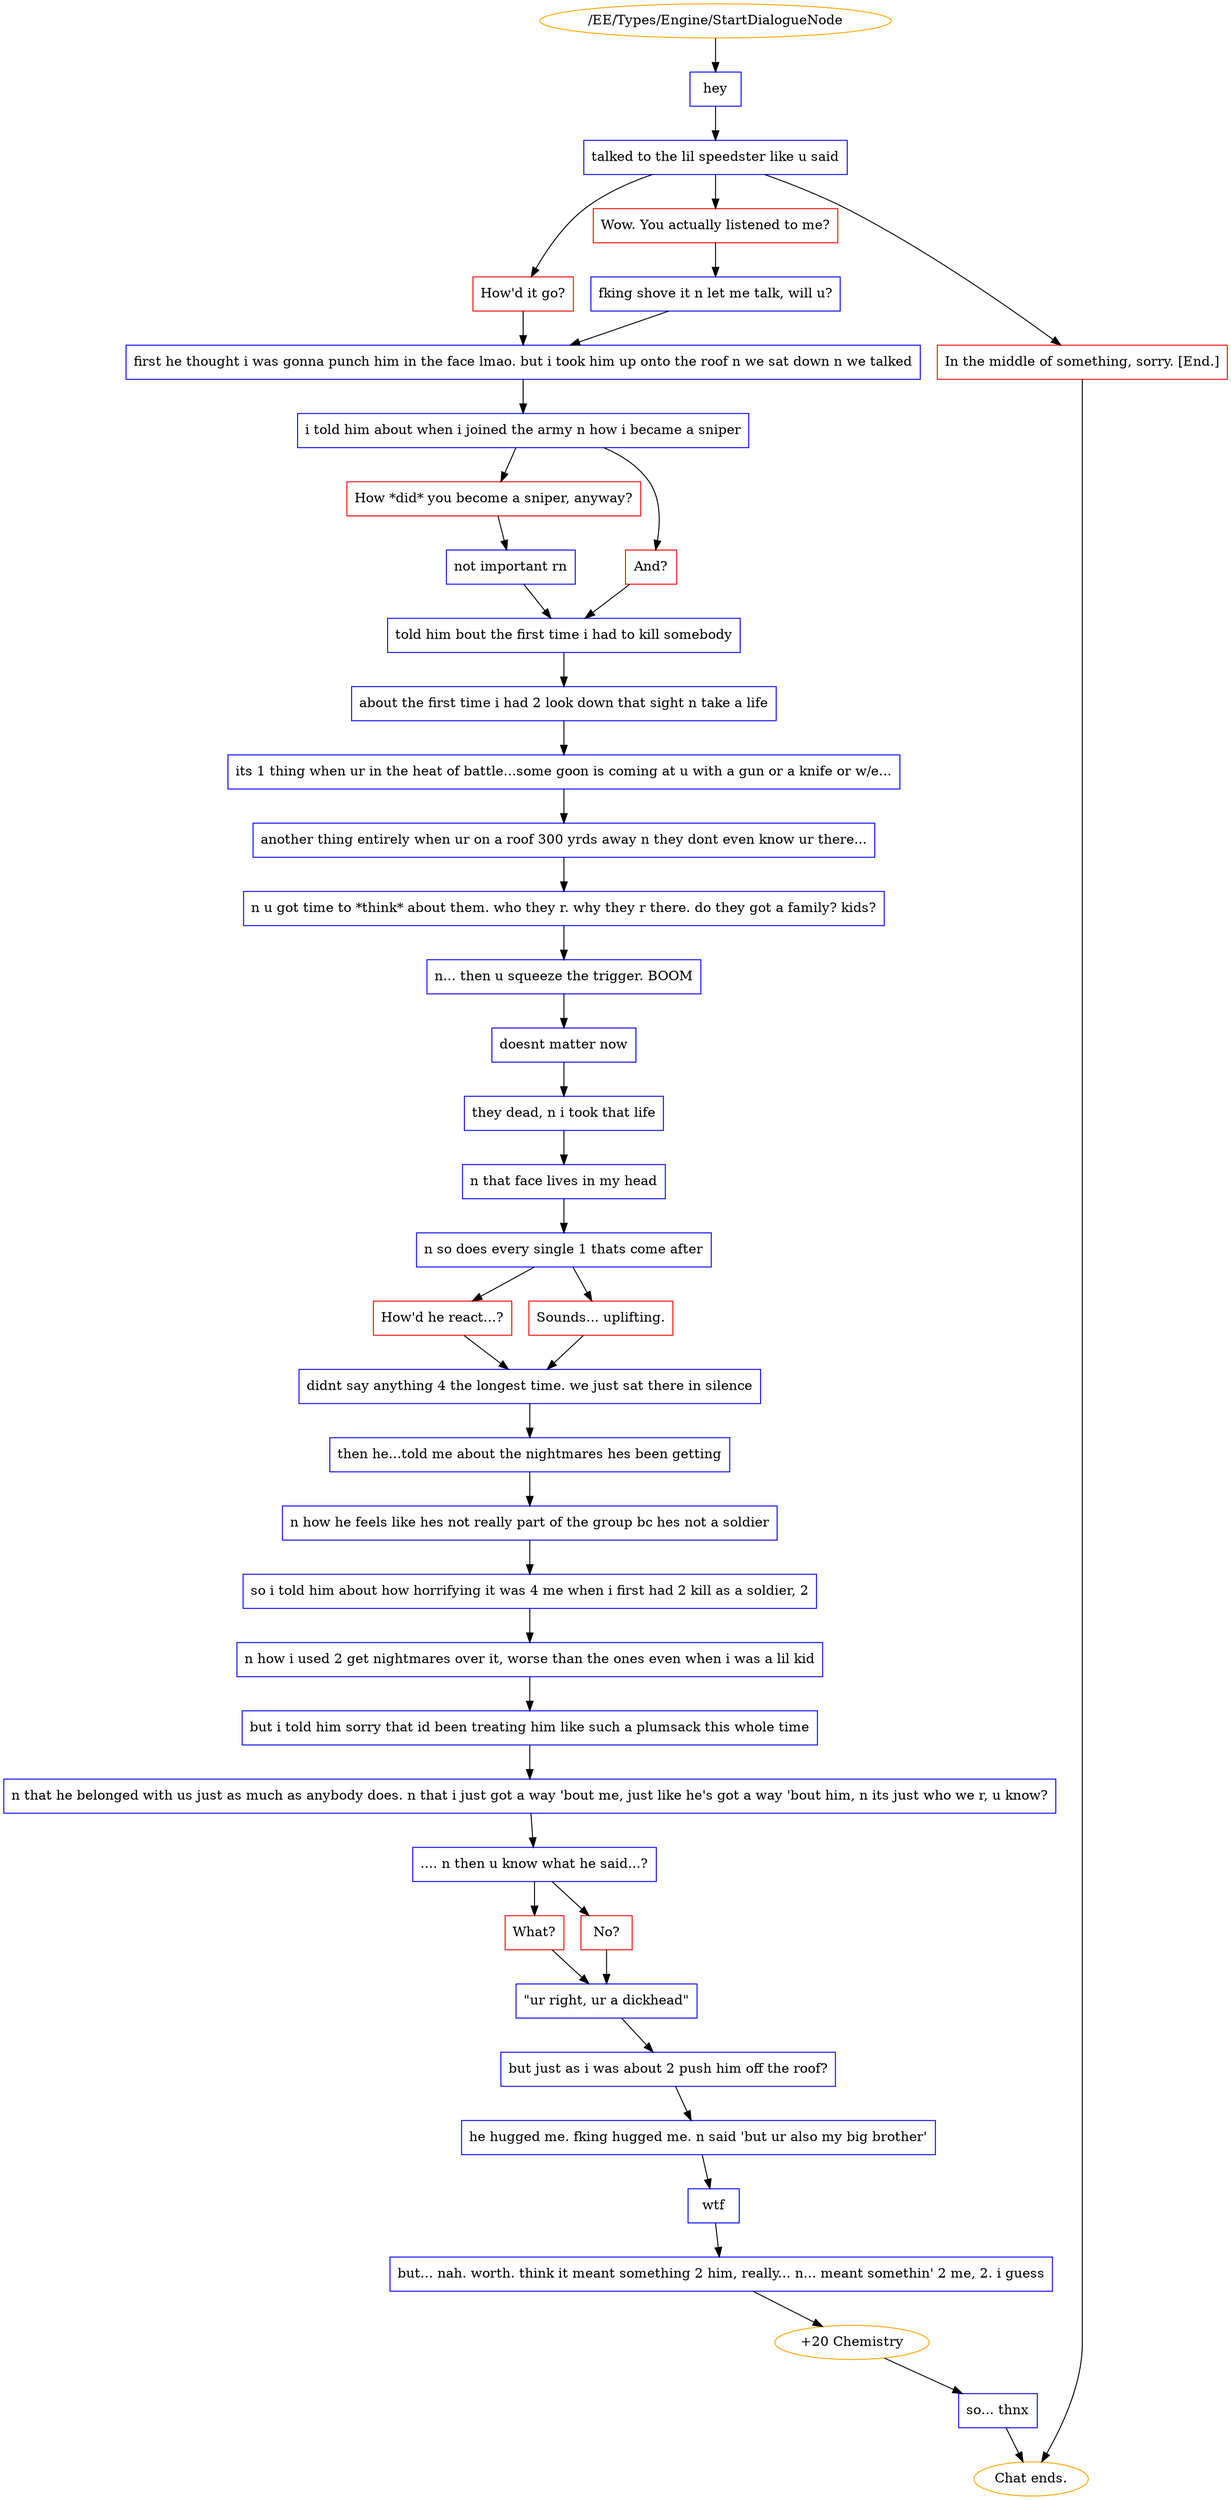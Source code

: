digraph {
	1845 [label="/EE/Types/Engine/StartDialogueNode",color=orange];
		1845 -> 1846;
	1846 [label="hey",shape=box,color=blue];
		1846 -> 1847;
	1847 [label="talked to the lil speedster like u said",shape=box,color=blue];
		1847 -> 1850;
		1847 -> 1848;
		1847 -> 1853;
	1850 [label="How'd it go?",shape=box,color=red];
		1850 -> 1849;
	1848 [label="Wow. You actually listened to me?",shape=box,color=red];
		1848 -> 1851;
	1853 [label="In the middle of something, sorry. [End.]",shape=box,color=red];
		1853 -> "Chat ends.";
	1849 [label="first he thought i was gonna punch him in the face lmao. but i took him up onto the roof n we sat down n we talked",shape=box,color=blue];
		1849 -> 1854;
	1851 [label="fking shove it n let me talk, will u?",shape=box,color=blue];
		1851 -> 1849;
	"Chat ends." [color=orange];
	1854 [label="i told him about when i joined the army n how i became a sniper",shape=box,color=blue];
		1854 -> 1856;
		1854 -> 1855;
	1856 [label="How *did* you become a sniper, anyway?",shape=box,color=red];
		1856 -> 1857;
	1855 [label="And?",shape=box,color=red];
		1855 -> 1858;
	1857 [label="not important rn",shape=box,color=blue];
		1857 -> 1858;
	1858 [label="told him bout the first time i had to kill somebody",shape=box,color=blue];
		1858 -> 1859;
	1859 [label="about the first time i had 2 look down that sight n take a life",shape=box,color=blue];
		1859 -> 1860;
	1860 [label="its 1 thing when ur in the heat of battle...some goon is coming at u with a gun or a knife or w/e...",shape=box,color=blue];
		1860 -> 1861;
	1861 [label="another thing entirely when ur on a roof 300 yrds away n they dont even know ur there...",shape=box,color=blue];
		1861 -> 1864;
	1864 [label="n u got time to *think* about them. who they r. why they r there. do they got a family? kids?",shape=box,color=blue];
		1864 -> 1862;
	1862 [label="n... then u squeeze the trigger. BOOM",shape=box,color=blue];
		1862 -> 1863;
	1863 [label="doesnt matter now",shape=box,color=blue];
		1863 -> 1865;
	1865 [label="they dead, n i took that life",shape=box,color=blue];
		1865 -> 1866;
	1866 [label="n that face lives in my head",shape=box,color=blue];
		1866 -> 1867;
	1867 [label="n so does every single 1 thats come after",shape=box,color=blue];
		1867 -> 1868;
		1867 -> 1869;
	1868 [label="How'd he react...?",shape=box,color=red];
		1868 -> 1871;
	1869 [label="Sounds... uplifting.",shape=box,color=red];
		1869 -> 1871;
	1871 [label="didnt say anything 4 the longest time. we just sat there in silence",shape=box,color=blue];
		1871 -> 1877;
	1877 [label="then he...told me about the nightmares hes been getting",shape=box,color=blue];
		1877 -> 1874;
	1874 [label="n how he feels like hes not really part of the group bc hes not a soldier",shape=box,color=blue];
		1874 -> 1872;
	1872 [label="so i told him about how horrifying it was 4 me when i first had 2 kill as a soldier, 2",shape=box,color=blue];
		1872 -> 1873;
	1873 [label="n how i used 2 get nightmares over it, worse than the ones even when i was a lil kid",shape=box,color=blue];
		1873 -> 1875;
	1875 [label="but i told him sorry that id been treating him like such a plumsack this whole time",shape=box,color=blue];
		1875 -> 1876;
	1876 [label="n that he belonged with us just as much as anybody does. n that i just got a way 'bout me, just like he's got a way 'bout him, n its just who we r, u know?",shape=box,color=blue];
		1876 -> 1870;
	1870 [label=".... n then u know what he said...?",shape=box,color=blue];
		1870 -> 1878;
		1870 -> 1879;
	1878 [label="What?",shape=box,color=red];
		1878 -> 1882;
	1879 [label="No?",shape=box,color=red];
		1879 -> 1882;
	1882 [label="\"ur right, ur a dickhead\"",shape=box,color=blue];
		1882 -> 1884;
	1884 [label="but just as i was about 2 push him off the roof?",shape=box,color=blue];
		1884 -> 1883;
	1883 [label="he hugged me. fking hugged me. n said 'but ur also my big brother'",shape=box,color=blue];
		1883 -> 1881;
	1881 [label="wtf",shape=box,color=blue];
		1881 -> 1880;
	1880 [label="but... nah. worth. think it meant something 2 him, really... n... meant somethin' 2 me, 2. i guess",shape=box,color=blue];
		1880 -> 1886;
	1886 [label="+20 Chemistry",color=orange];
		1886 -> 1885;
	1885 [label="so... thnx",shape=box,color=blue];
		1885 -> "Chat ends.";
	"Chat ends." [color=orange];
}